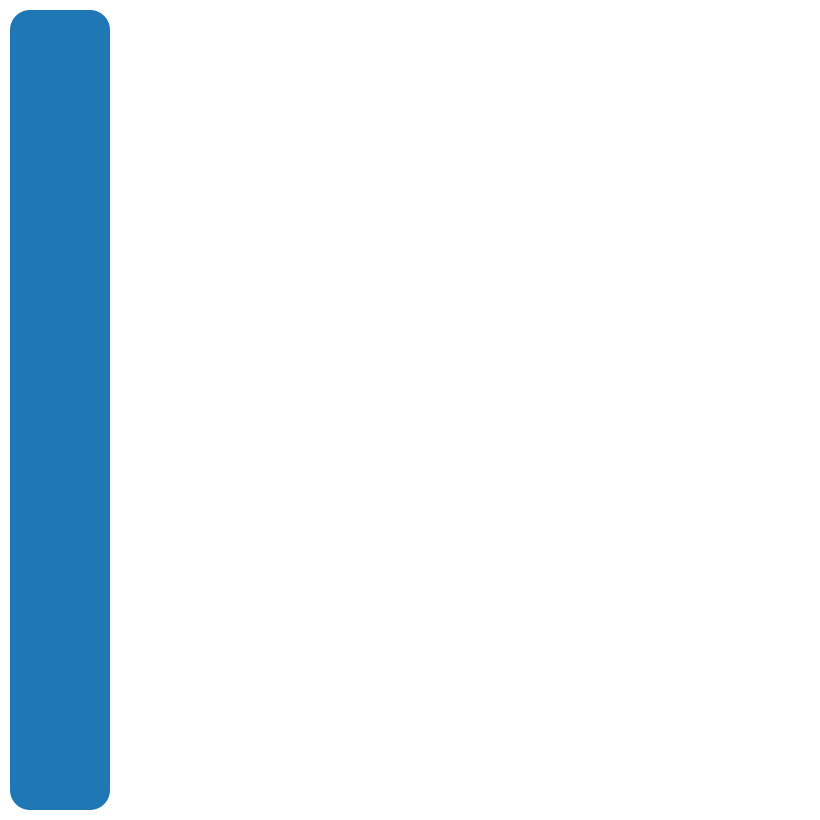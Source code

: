 {
  "$schema": "https://vega.github.io/schema/vega/v5.json",
  "width": 300,
  "height": 400,
  "padding": 5,
  "marks": [
    {
      "type": "rect",
      "encode": {
        "update": {
          "x": { "value": 0 },
          "y": { "value": 0 },
          "width": { "value": 50 },
          "height": { "signal": "height" },
          "fill": { "value": "#1f77b4" },
          "cornerRadius": { "value": 10 }
        }
      }
    },
    {
      "type": "rect",
      "encode": {
        "update": {
          "x": { "value": 60 },
          "y": { "value": 0 },
          "width": { "value": 50 },
          "height": { "signal": "height" },
          "fill": { "value": "#1f77b4" },
          "cornerRadius": { "value": { "top": 10 } }
        }
      }
    },
    {
      "type": "rect",
      "encode": {
        "update": {
          "x": { "value": 120 },
          "y": { "value": 0 },
          "width": { "value": 50 },
          "height": { "signal": "height" },
          "fill": { "value": "#1f77b4" },
          "cornerRadius": { "value": { "top": 100, "bottom": 10 } }
        }
      }
    },
    {
      "type": "rect",
      "encode": {
        "update": {
          "x": { "value": 180 },
          "y": { "value": 0 },
          "width": { "value": 100 },
          "height": { "signal": "height" },
          "fill": { "value": "#1f77b4" },
          "cornerRadius": { "value": { "topLeft": 10, "topRight": 20, "bottomLeft": 40, "bottomRight": 30 } }
        }
      }
    },
    {
      "type": "rect",
      "encode": {
        "update": {
          "x": { "value": 290 },
          "y": { "value": 0 },
          "width": { "value": 110 },
          "height": { "signal": "height" },
          "fill": { "value": "#1f77b4" },
          "cornerRadius": { "value": { "all": 20, "bottomRight": 0 } }
        }
      }
    }
  ]
}
